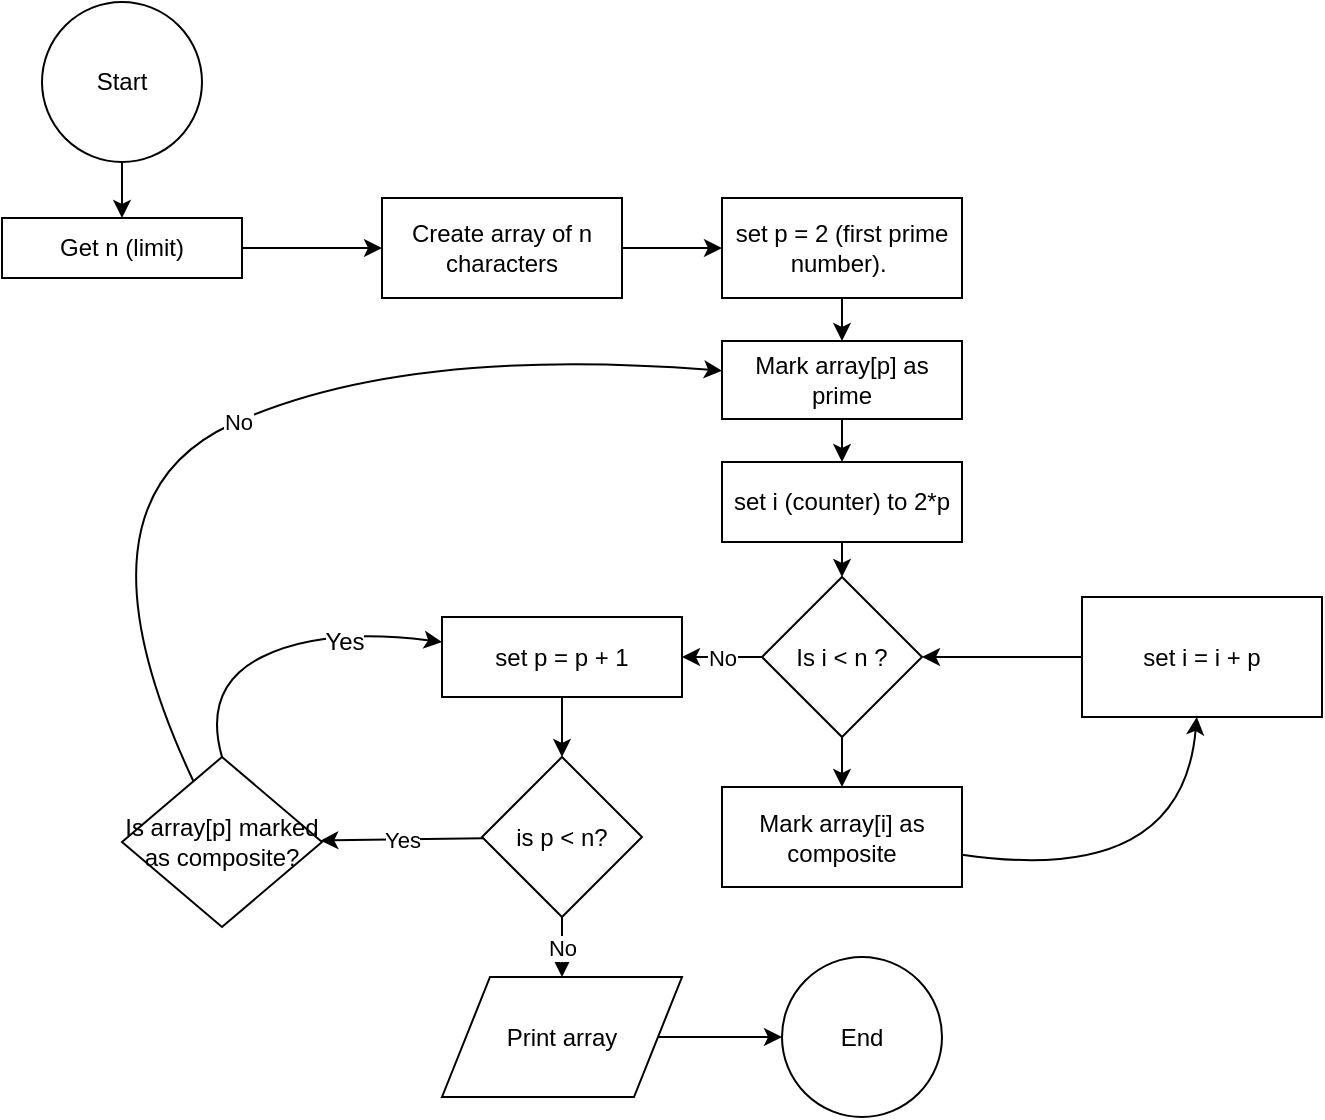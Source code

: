 <mxfile version="10.6.1" type="device"><diagram name="Page-1" id="c7558073-3199-34d8-9f00-42111426c3f3"><mxGraphModel dx="1080" dy="435" grid="1" gridSize="10" guides="1" tooltips="1" connect="1" arrows="1" fold="1" page="1" pageScale="1" pageWidth="826" pageHeight="1169" background="#ffffff" math="0" shadow="0"><root><mxCell id="0"/><mxCell id="1" parent="0"/><mxCell id="jMeMU_pnFmGIiOCas5xV-96" value="Start" style="ellipse;whiteSpace=wrap;html=1;aspect=fixed;" vertex="1" parent="1"><mxGeometry x="50" y="290" width="80" height="80" as="geometry"/></mxCell><mxCell id="jMeMU_pnFmGIiOCas5xV-97" value="Get n (limit)" style="rounded=0;whiteSpace=wrap;html=1;" vertex="1" parent="1"><mxGeometry x="30" y="398" width="120" height="30" as="geometry"/></mxCell><mxCell id="jMeMU_pnFmGIiOCas5xV-98" value="" style="endArrow=classic;html=1;" edge="1" parent="1" source="jMeMU_pnFmGIiOCas5xV-96" target="jMeMU_pnFmGIiOCas5xV-97"><mxGeometry width="50" height="50" relative="1" as="geometry"><mxPoint x="230" y="375" as="sourcePoint"/><mxPoint x="280" y="325" as="targetPoint"/></mxGeometry></mxCell><mxCell id="jMeMU_pnFmGIiOCas5xV-99" value="Create array of n characters" style="rounded=0;whiteSpace=wrap;html=1;" vertex="1" parent="1"><mxGeometry x="220" y="388" width="120" height="50" as="geometry"/></mxCell><mxCell id="jMeMU_pnFmGIiOCas5xV-100" value="" style="endArrow=classic;html=1;" edge="1" parent="1" source="jMeMU_pnFmGIiOCas5xV-97" target="jMeMU_pnFmGIiOCas5xV-99"><mxGeometry width="50" height="50" relative="1" as="geometry"><mxPoint x="220" y="415" as="sourcePoint"/><mxPoint x="270" y="365" as="targetPoint"/></mxGeometry></mxCell><mxCell id="jMeMU_pnFmGIiOCas5xV-101" value="set p = 2 (first prime number).&amp;nbsp;" style="rounded=0;whiteSpace=wrap;html=1;" vertex="1" parent="1"><mxGeometry x="390" y="388" width="120" height="50" as="geometry"/></mxCell><mxCell id="jMeMU_pnFmGIiOCas5xV-104" value="" style="endArrow=classic;html=1;" edge="1" parent="1" source="jMeMU_pnFmGIiOCas5xV-99" target="jMeMU_pnFmGIiOCas5xV-101"><mxGeometry width="50" height="50" relative="1" as="geometry"><mxPoint x="410" y="505" as="sourcePoint"/><mxPoint x="452" y="395" as="targetPoint"/></mxGeometry></mxCell><mxCell id="jMeMU_pnFmGIiOCas5xV-107" value="set i (counter) to 2*p" style="rounded=0;whiteSpace=wrap;html=1;" vertex="1" parent="1"><mxGeometry x="390" y="520" width="120" height="40" as="geometry"/></mxCell><mxCell id="jMeMU_pnFmGIiOCas5xV-109" value="Is i &amp;lt; n ?" style="rhombus;whiteSpace=wrap;html=1;" vertex="1" parent="1"><mxGeometry x="410" y="577.5" width="80" height="80" as="geometry"/></mxCell><mxCell id="jMeMU_pnFmGIiOCas5xV-110" value="set p = p + 1" style="rounded=0;whiteSpace=wrap;html=1;" vertex="1" parent="1"><mxGeometry x="250" y="597.5" width="120" height="40" as="geometry"/></mxCell><mxCell id="jMeMU_pnFmGIiOCas5xV-111" value="is p &amp;lt; n?" style="rhombus;whiteSpace=wrap;html=1;" vertex="1" parent="1"><mxGeometry x="270" y="667.5" width="80" height="80" as="geometry"/></mxCell><mxCell id="jMeMU_pnFmGIiOCas5xV-112" value="No" style="endArrow=classic;html=1;" edge="1" parent="1" source="jMeMU_pnFmGIiOCas5xV-109" target="jMeMU_pnFmGIiOCas5xV-110"><mxGeometry width="50" height="50" relative="1" as="geometry"><mxPoint x="300" y="792.5" as="sourcePoint"/><mxPoint x="350" y="742.5" as="targetPoint"/></mxGeometry></mxCell><mxCell id="jMeMU_pnFmGIiOCas5xV-113" value="" style="endArrow=classic;html=1;" edge="1" parent="1" source="jMeMU_pnFmGIiOCas5xV-110" target="jMeMU_pnFmGIiOCas5xV-111"><mxGeometry width="50" height="50" relative="1" as="geometry"><mxPoint x="255" y="617.5" as="sourcePoint"/><mxPoint x="215" y="617.5" as="targetPoint"/></mxGeometry></mxCell><mxCell id="jMeMU_pnFmGIiOCas5xV-114" value="" style="endArrow=classic;html=1;" edge="1" parent="1" source="jMeMU_pnFmGIiOCas5xV-107" target="jMeMU_pnFmGIiOCas5xV-109"><mxGeometry width="50" height="50" relative="1" as="geometry"><mxPoint x="350" y="792.5" as="sourcePoint"/><mxPoint x="400" y="742.5" as="targetPoint"/></mxGeometry></mxCell><mxCell id="jMeMU_pnFmGIiOCas5xV-118" value="Mark array[i] as composite" style="rounded=0;whiteSpace=wrap;html=1;" vertex="1" parent="1"><mxGeometry x="390" y="682.5" width="120" height="50" as="geometry"/></mxCell><mxCell id="jMeMU_pnFmGIiOCas5xV-119" value="" style="endArrow=classic;html=1;" edge="1" parent="1" source="jMeMU_pnFmGIiOCas5xV-109" target="jMeMU_pnFmGIiOCas5xV-118"><mxGeometry width="50" height="50" relative="1" as="geometry"><mxPoint x="290" y="802.5" as="sourcePoint"/><mxPoint x="340" y="752.5" as="targetPoint"/></mxGeometry></mxCell><mxCell id="jMeMU_pnFmGIiOCas5xV-120" value="set i = i + p" style="rounded=0;whiteSpace=wrap;html=1;" vertex="1" parent="1"><mxGeometry x="570" y="587.5" width="120" height="60" as="geometry"/></mxCell><mxCell id="jMeMU_pnFmGIiOCas5xV-122" value="" style="curved=1;endArrow=classic;html=1;" edge="1" parent="1" source="jMeMU_pnFmGIiOCas5xV-118" target="jMeMU_pnFmGIiOCas5xV-120"><mxGeometry width="50" height="50" relative="1" as="geometry"><mxPoint x="130" y="812.5" as="sourcePoint"/><mxPoint x="180" y="762.5" as="targetPoint"/><Array as="points"><mxPoint x="620" y="732.5"/></Array></mxGeometry></mxCell><mxCell id="jMeMU_pnFmGIiOCas5xV-123" value="" style="endArrow=classic;html=1;" edge="1" parent="1" source="jMeMU_pnFmGIiOCas5xV-120" target="jMeMU_pnFmGIiOCas5xV-109"><mxGeometry width="50" height="50" relative="1" as="geometry"><mxPoint x="130" y="812.5" as="sourcePoint"/><mxPoint x="180" y="762.5" as="targetPoint"/></mxGeometry></mxCell><mxCell id="jMeMU_pnFmGIiOCas5xV-124" value="Print array" style="shape=parallelogram;perimeter=parallelogramPerimeter;whiteSpace=wrap;html=1;" vertex="1" parent="1"><mxGeometry x="250" y="777.5" width="120" height="60" as="geometry"/></mxCell><mxCell id="jMeMU_pnFmGIiOCas5xV-125" value="No" style="endArrow=classic;html=1;" edge="1" parent="1" source="jMeMU_pnFmGIiOCas5xV-111" target="jMeMU_pnFmGIiOCas5xV-124"><mxGeometry width="50" height="50" relative="1" as="geometry"><mxPoint y="712.5" as="sourcePoint"/><mxPoint x="50" y="662.5" as="targetPoint"/></mxGeometry></mxCell><mxCell id="jMeMU_pnFmGIiOCas5xV-126" value="End" style="ellipse;whiteSpace=wrap;html=1;aspect=fixed;" vertex="1" parent="1"><mxGeometry x="420" y="767.5" width="80" height="80" as="geometry"/></mxCell><mxCell id="jMeMU_pnFmGIiOCas5xV-127" value="" style="endArrow=classic;html=1;" edge="1" parent="1" source="jMeMU_pnFmGIiOCas5xV-124" target="jMeMU_pnFmGIiOCas5xV-126"><mxGeometry width="50" height="50" relative="1" as="geometry"><mxPoint x="120" y="852.5" as="sourcePoint"/><mxPoint x="170" y="802.5" as="targetPoint"/></mxGeometry></mxCell><mxCell id="jMeMU_pnFmGIiOCas5xV-128" value="Is array[p] marked as composite?" style="rhombus;whiteSpace=wrap;html=1;" vertex="1" parent="1"><mxGeometry x="90" y="667.5" width="100" height="85" as="geometry"/></mxCell><mxCell id="jMeMU_pnFmGIiOCas5xV-130" value="Yes" style="endArrow=classic;html=1;" edge="1" parent="1" source="jMeMU_pnFmGIiOCas5xV-111" target="jMeMU_pnFmGIiOCas5xV-128"><mxGeometry width="50" height="50" relative="1" as="geometry"><mxPoint x="100" y="1122.5" as="sourcePoint"/><mxPoint x="150" y="1072.5" as="targetPoint"/></mxGeometry></mxCell><mxCell id="jMeMU_pnFmGIiOCas5xV-132" value="" style="curved=1;endArrow=classic;html=1;exitX=0.5;exitY=0;exitDx=0;exitDy=0;" edge="1" parent="1" source="jMeMU_pnFmGIiOCas5xV-128" target="jMeMU_pnFmGIiOCas5xV-110"><mxGeometry width="50" height="50" relative="1" as="geometry"><mxPoint x="120" y="862.5" as="sourcePoint"/><mxPoint x="170" y="812.5" as="targetPoint"/><Array as="points"><mxPoint x="130" y="632.5"/><mxPoint x="190" y="602.5"/></Array></mxGeometry></mxCell><mxCell id="jMeMU_pnFmGIiOCas5xV-135" value="Yes" style="text;html=1;resizable=0;points=[];align=center;verticalAlign=middle;labelBackgroundColor=#ffffff;" vertex="1" connectable="0" parent="jMeMU_pnFmGIiOCas5xV-132"><mxGeometry x="0.409" y="-6" relative="1" as="geometry"><mxPoint as="offset"/></mxGeometry></mxCell><mxCell id="jMeMU_pnFmGIiOCas5xV-133" value="&lt;span&gt;Mark array[p] as prime&lt;/span&gt;" style="rounded=0;whiteSpace=wrap;html=1;" vertex="1" parent="1"><mxGeometry x="390" y="459.5" width="120" height="39" as="geometry"/></mxCell><mxCell id="jMeMU_pnFmGIiOCas5xV-134" value="No" style="curved=1;endArrow=classic;html=1;" edge="1" parent="1" source="jMeMU_pnFmGIiOCas5xV-128" target="jMeMU_pnFmGIiOCas5xV-133"><mxGeometry width="50" height="50" relative="1" as="geometry"><mxPoint x="90" y="1040" as="sourcePoint"/><mxPoint x="140" y="990" as="targetPoint"/><Array as="points"><mxPoint x="60" y="540"/><mxPoint x="230" y="462"/></Array></mxGeometry></mxCell><mxCell id="jMeMU_pnFmGIiOCas5xV-136" value="" style="endArrow=classic;html=1;" edge="1" parent="1" source="jMeMU_pnFmGIiOCas5xV-101" target="jMeMU_pnFmGIiOCas5xV-133"><mxGeometry width="50" height="50" relative="1" as="geometry"><mxPoint x="270" y="385" as="sourcePoint"/><mxPoint x="320" y="335" as="targetPoint"/></mxGeometry></mxCell><mxCell id="jMeMU_pnFmGIiOCas5xV-137" value="" style="endArrow=classic;html=1;" edge="1" parent="1" source="jMeMU_pnFmGIiOCas5xV-133" target="jMeMU_pnFmGIiOCas5xV-107"><mxGeometry width="50" height="50" relative="1" as="geometry"><mxPoint x="240" y="380" as="sourcePoint"/><mxPoint x="290" y="330" as="targetPoint"/></mxGeometry></mxCell></root></mxGraphModel></diagram></mxfile>